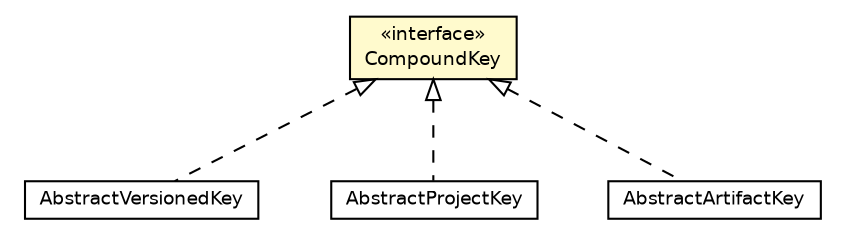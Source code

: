 #!/usr/local/bin/dot
#
# Class diagram 
# Generated by UmlGraph version 4.6 (http://www.spinellis.gr/sw/umlgraph)
#

digraph G {
	edge [fontname="Helvetica",fontsize=10,labelfontname="Helvetica",labelfontsize=10];
	node [fontname="Helvetica",fontsize=10,shape=plaintext];
	// org.apache.maven.archiva.model.CompoundKey
	c47325 [label=<<table border="0" cellborder="1" cellspacing="0" cellpadding="2" port="p" bgcolor="lemonChiffon" href="./CompoundKey.html">
		<tr><td><table border="0" cellspacing="0" cellpadding="1">
			<tr><td> &laquo;interface&raquo; </td></tr>
			<tr><td> CompoundKey </td></tr>
		</table></td></tr>
		</table>>, fontname="Helvetica", fontcolor="black", fontsize=9.0];
	// org.apache.maven.archiva.model.AbstractVersionedKey
	c47329 [label=<<table border="0" cellborder="1" cellspacing="0" cellpadding="2" port="p" href="./AbstractVersionedKey.html">
		<tr><td><table border="0" cellspacing="0" cellpadding="1">
			<tr><td> AbstractVersionedKey </td></tr>
		</table></td></tr>
		</table>>, fontname="Helvetica", fontcolor="black", fontsize=9.0];
	// org.apache.maven.archiva.model.AbstractProjectKey
	c47330 [label=<<table border="0" cellborder="1" cellspacing="0" cellpadding="2" port="p" href="./AbstractProjectKey.html">
		<tr><td><table border="0" cellspacing="0" cellpadding="1">
			<tr><td> AbstractProjectKey </td></tr>
		</table></td></tr>
		</table>>, fontname="Helvetica", fontcolor="black", fontsize=9.0];
	// org.apache.maven.archiva.model.AbstractArtifactKey
	c47331 [label=<<table border="0" cellborder="1" cellspacing="0" cellpadding="2" port="p" href="./AbstractArtifactKey.html">
		<tr><td><table border="0" cellspacing="0" cellpadding="1">
			<tr><td> AbstractArtifactKey </td></tr>
		</table></td></tr>
		</table>>, fontname="Helvetica", fontcolor="black", fontsize=9.0];
	//org.apache.maven.archiva.model.AbstractVersionedKey implements org.apache.maven.archiva.model.CompoundKey
	c47325:p -> c47329:p [dir=back,arrowtail=empty,style=dashed];
	//org.apache.maven.archiva.model.AbstractProjectKey implements org.apache.maven.archiva.model.CompoundKey
	c47325:p -> c47330:p [dir=back,arrowtail=empty,style=dashed];
	//org.apache.maven.archiva.model.AbstractArtifactKey implements org.apache.maven.archiva.model.CompoundKey
	c47325:p -> c47331:p [dir=back,arrowtail=empty,style=dashed];
}

